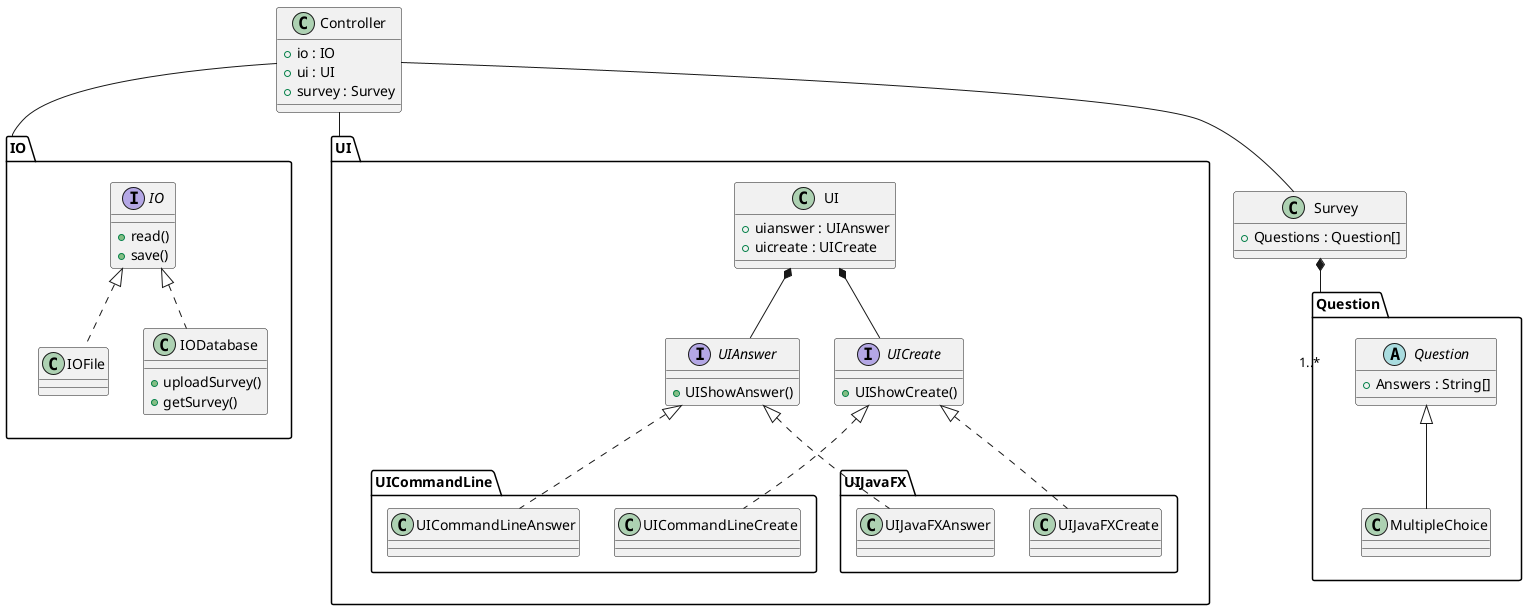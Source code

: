 @startuml
'https://plantuml.com/class-diagram

package Question {
    abstract class Question {
        + Answers : String[]
    }

    class MultipleChoice {
    }

    'class CheckboxChoice {'
    '}'

    Question <|-- MultipleChoice
    'Question <|-- CheckboxChoice'
}

class Survey {
    + Questions : Question[]
}

Survey *--"1..*" Question


package IO {
    interface IO {
        + read()
        + save()
    }

    class IOFile {
    }

    class IODatabase {
        + uploadSurvey()
        + getSurvey()
    }

    IO <|.. IOFile
    IO <|.. IODatabase
}

package UI {
    class UI {
        + uianswer : UIAnswer
        + uicreate : UICreate
    }

    interface UIAnswer {
        + UIShowAnswer()
    }

    interface UICreate {
        + UIShowCreate()
    }

    UI *-- UIAnswer
    UI *-- UICreate
    package UICommandLine {
        class UICommandLineAnswer {
        }
        class UICommandLineCreate {
        }
    }
    package UIJavaFX {
        class UIJavaFXAnswer {
        }
        class UIJavaFXCreate {
        }
    }
    UIAnswer <|.. UICommandLineAnswer
    UIAnswer <|.. UIJavaFXAnswer
    UICreate <|.. UICommandLineCreate
    UICreate <|.. UIJavaFXCreate
}

class Controller {
    + io : IO
    + ui : UI
    + survey : Survey
}

Controller -- Survey
Controller -- IO
Controller -- UI


@enduml